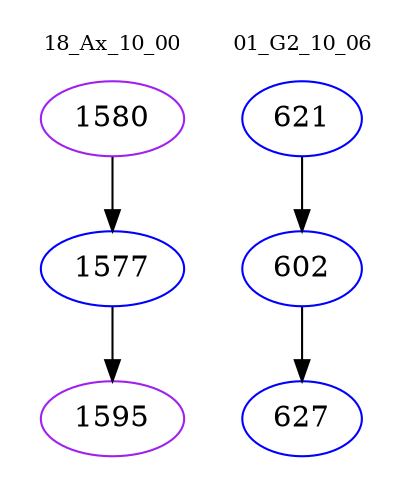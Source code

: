 digraph{
subgraph cluster_0 {
color = white
label = "18_Ax_10_00";
fontsize=10;
T0_1580 [label="1580", color="purple"]
T0_1580 -> T0_1577 [color="black"]
T0_1577 [label="1577", color="blue"]
T0_1577 -> T0_1595 [color="black"]
T0_1595 [label="1595", color="purple"]
}
subgraph cluster_1 {
color = white
label = "01_G2_10_06";
fontsize=10;
T1_621 [label="621", color="blue"]
T1_621 -> T1_602 [color="black"]
T1_602 [label="602", color="blue"]
T1_602 -> T1_627 [color="black"]
T1_627 [label="627", color="blue"]
}
}
